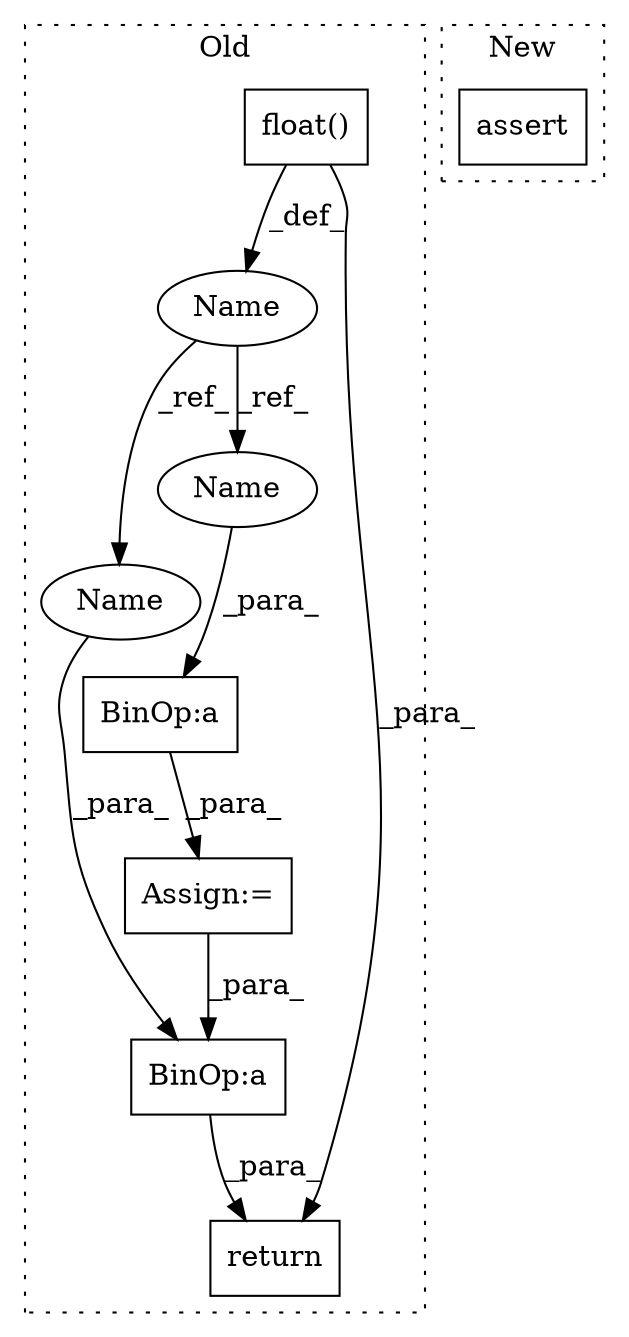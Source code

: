 digraph G {
subgraph cluster0 {
1 [label="float()" a="75" s="2238" l="101" shape="box"];
3 [label="Assign:=" a="68" s="2353" l="3" shape="box"];
4 [label="BinOp:a" a="82" s="2379" l="3" shape="box"];
5 [label="BinOp:a" a="82" s="2489" l="3" shape="box"];
6 [label="Name" a="87" s="2225" l="10" shape="ellipse"];
7 [label="return" a="93" s="2447" l="7" shape="box"];
8 [label="Name" a="87" s="2492" l="10" shape="ellipse"];
9 [label="Name" a="87" s="2382" l="10" shape="ellipse"];
label = "Old";
style="dotted";
}
subgraph cluster1 {
2 [label="assert" a="65" s="2411" l="7" shape="box"];
label = "New";
style="dotted";
}
1 -> 6 [label="_def_"];
1 -> 7 [label="_para_"];
3 -> 5 [label="_para_"];
4 -> 3 [label="_para_"];
5 -> 7 [label="_para_"];
6 -> 8 [label="_ref_"];
6 -> 9 [label="_ref_"];
8 -> 5 [label="_para_"];
9 -> 4 [label="_para_"];
}